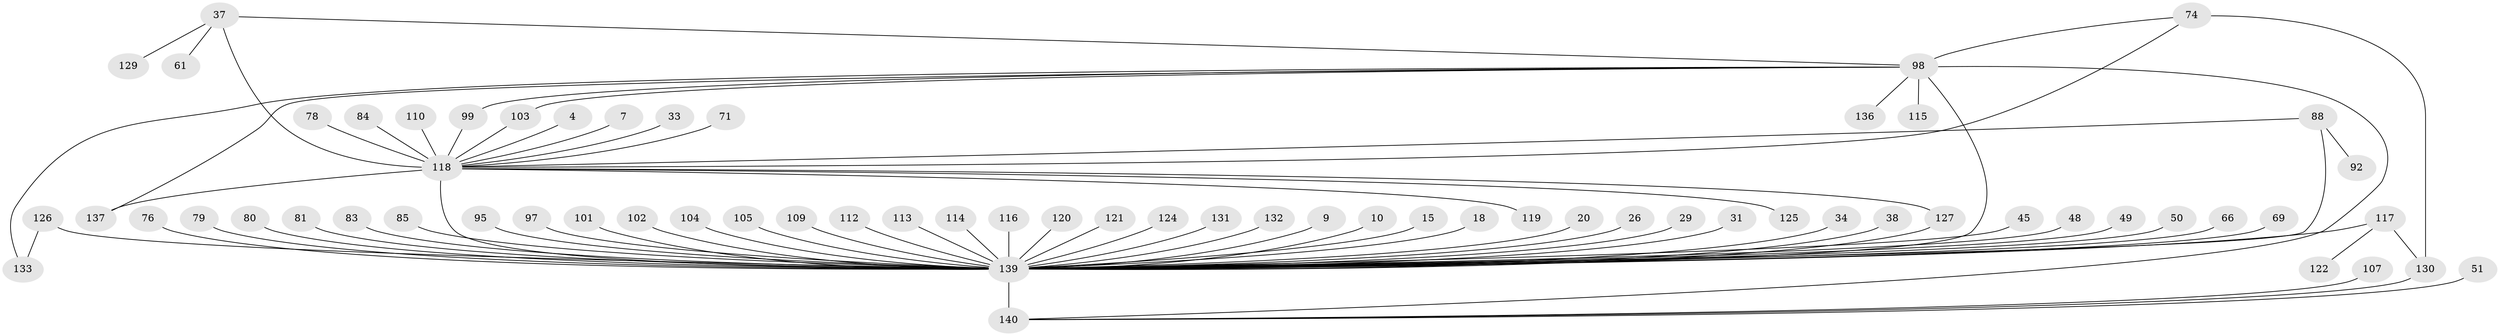 // original degree distribution, {3: 0.12142857142857143, 41: 0.007142857142857143, 1: 0.4928571428571429, 40: 0.007142857142857143, 14: 0.007142857142857143, 8: 0.014285714285714285, 4: 0.06428571428571428, 10: 0.007142857142857143, 9: 0.014285714285714285, 5: 0.06428571428571428, 6: 0.014285714285714285, 2: 0.18571428571428572}
// Generated by graph-tools (version 1.1) at 2025/50/03/04/25 21:50:26]
// undirected, 70 vertices, 80 edges
graph export_dot {
graph [start="1"]
  node [color=gray90,style=filled];
  4;
  7;
  9;
  10;
  15;
  18;
  20;
  26;
  29;
  31;
  33;
  34;
  37 [super="+28"];
  38;
  45;
  48;
  49;
  50;
  51;
  61;
  66;
  69 [super="+68"];
  71;
  74 [super="+3"];
  76;
  78;
  79;
  80;
  81;
  83;
  84;
  85;
  88 [super="+56+39"];
  92;
  95 [super="+54"];
  97;
  98 [super="+16+96+47+67"];
  99;
  101;
  102;
  103;
  104 [super="+44"];
  105;
  107 [super="+53"];
  109;
  110;
  112;
  113;
  114;
  115;
  116;
  117 [super="+75+111+91+43"];
  118 [super="+2+90"];
  119 [super="+82"];
  120;
  121 [super="+87"];
  122;
  124;
  125;
  126 [super="+100"];
  127 [super="+94"];
  129;
  130 [super="+32+123"];
  131;
  132 [super="+77"];
  133 [super="+57"];
  136;
  137 [super="+60+134"];
  139 [super="+128+135+65+108+24+138"];
  140 [super="+93+59"];
  4 -- 118;
  7 -- 118;
  9 -- 139;
  10 -- 139;
  15 -- 139;
  18 -- 139;
  20 -- 139;
  26 -- 139;
  29 -- 139;
  31 -- 139;
  33 -- 118;
  34 -- 139;
  37 -- 129;
  37 -- 61;
  37 -- 98 [weight=2];
  37 -- 118 [weight=2];
  38 -- 139;
  45 -- 139;
  48 -- 139;
  49 -- 139;
  50 -- 139;
  51 -- 140;
  66 -- 139;
  69 -- 139;
  71 -- 118;
  74 -- 98;
  74 -- 130 [weight=2];
  74 -- 118;
  76 -- 139;
  78 -- 118;
  79 -- 139;
  80 -- 139 [weight=2];
  81 -- 139;
  83 -- 139;
  84 -- 118;
  85 -- 139;
  88 -- 92;
  88 -- 118 [weight=2];
  88 -- 139 [weight=2];
  95 -- 139;
  97 -- 139;
  98 -- 133;
  98 -- 136;
  98 -- 137;
  98 -- 99;
  98 -- 103;
  98 -- 140;
  98 -- 115;
  98 -- 139 [weight=6];
  99 -- 118;
  101 -- 139 [weight=3];
  102 -- 139;
  103 -- 118;
  104 -- 139;
  105 -- 139;
  107 -- 140;
  109 -- 139;
  110 -- 118;
  112 -- 139;
  113 -- 139;
  114 -- 139;
  116 -- 139;
  117 -- 122;
  117 -- 139 [weight=5];
  117 -- 130;
  118 -- 137;
  118 -- 139 [weight=18];
  118 -- 119 [weight=2];
  118 -- 125;
  118 -- 127 [weight=2];
  120 -- 139;
  121 -- 139;
  124 -- 139;
  126 -- 133;
  126 -- 139 [weight=2];
  127 -- 139;
  130 -- 140;
  131 -- 139;
  132 -- 139;
  139 -- 140 [weight=5];
}
